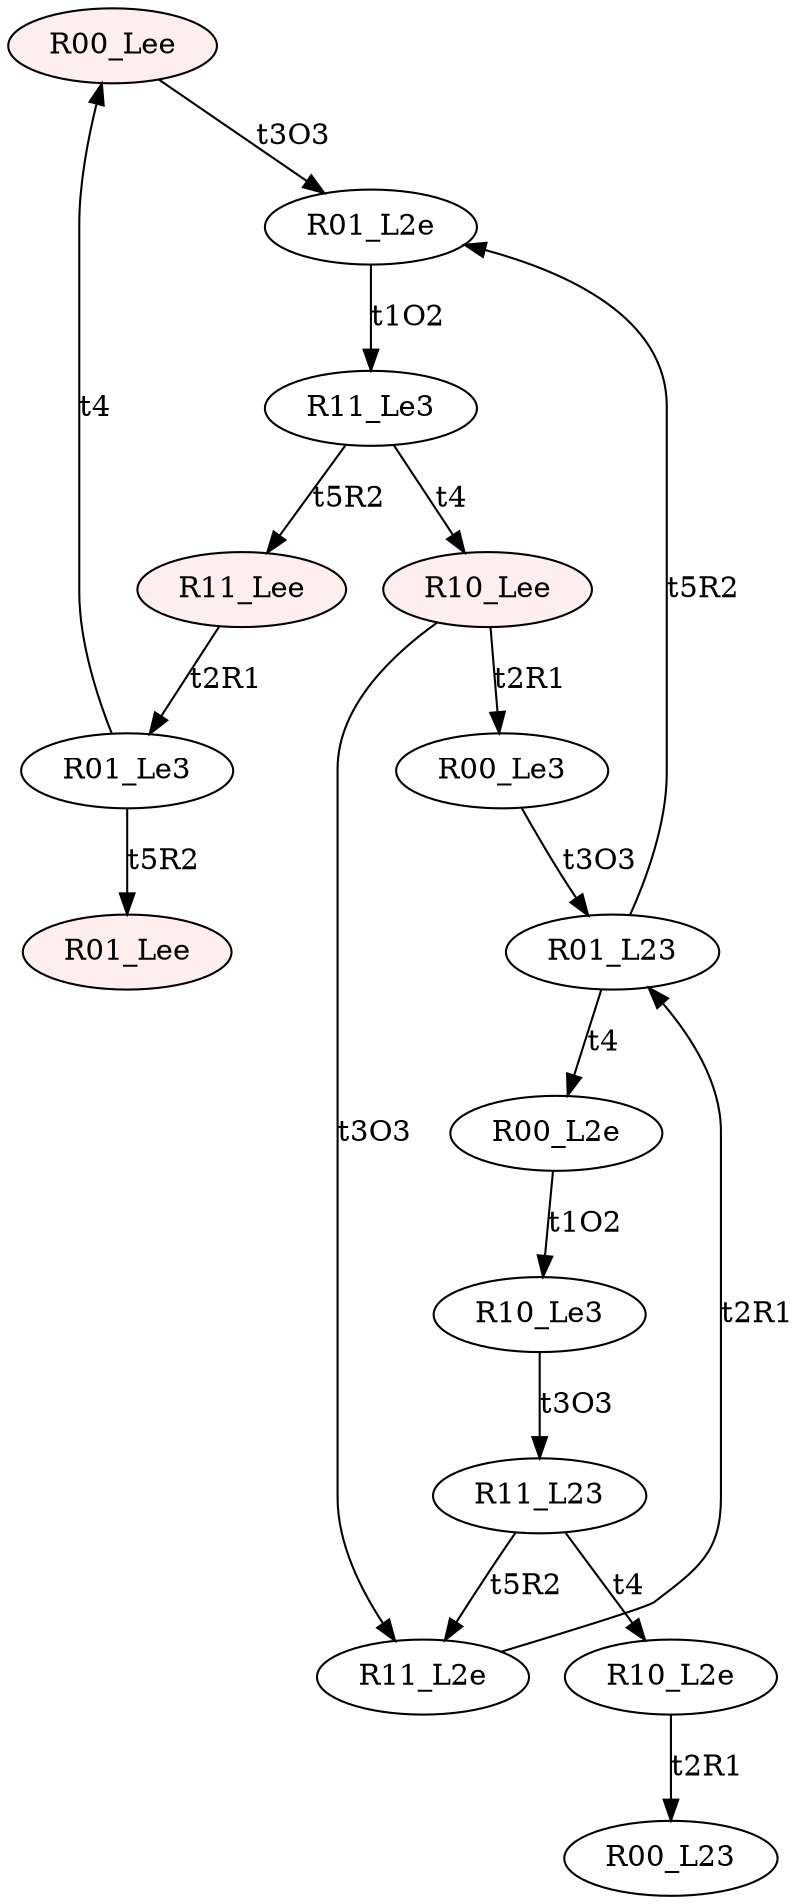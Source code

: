 digraph "SCinput/e" {
node [style=filled fillcolor="#FFEEEE"]; R00_Lee ;
node [fillcolor="#FFFFFF"]; R01_L2e ;
node [fillcolor="#FFFFFF"]; R11_Le3 ;
node [style=filled fillcolor="#FFEEEE"]; R10_Lee ;
node [fillcolor="#FFFFFF"]; R00_Le3 ;
node [fillcolor="#FFFFFF"]; R01_L23 ;
node [fillcolor="#FFFFFF"]; R00_L2e ;
node [fillcolor="#FFFFFF"]; R10_Le3 ;
node [fillcolor="#FFFFFF"]; R11_L23 ;
node [fillcolor="#FFFFFF"]; R10_L2e ;
node [fillcolor="#FFFFFF"]; R00_L23 ;
node [fillcolor="#FFFFFF"]; R11_L2e ;
node [style=filled fillcolor="#FFEEEE"]; R11_Lee ;
node [fillcolor="#FFFFFF"]; R01_Le3 ;
node [style=filled fillcolor="#FFEEEE"]; R01_Lee ;
R00_Lee -> R01_L2e [label=t3O3]
R01_L2e -> R11_Le3 [label=t1O2]
R11_Le3 -> R11_Lee [label=t5R2]
R11_Le3 -> R10_Lee [label=t4]
R10_Lee -> R11_L2e [label=t3O3]
R10_Lee -> R00_Le3 [label=t2R1]
R00_Le3 -> R01_L23 [label=t3O3]
R01_L23 -> R01_L2e [label=t5R2]
R01_L23 -> R00_L2e [label=t4]
R00_L2e -> R10_Le3 [label=t1O2]
R10_Le3 -> R11_L23 [label=t3O3]
R11_L23 -> R11_L2e [label=t5R2]
R11_L23 -> R10_L2e [label=t4]
R10_L2e -> R00_L23 [label=t2R1]
R11_L2e -> R01_L23 [label=t2R1]
R11_Lee -> R01_Le3 [label=t2R1]
R01_Le3 -> R01_Lee [label=t5R2]
R01_Le3 -> R00_Lee [label=t4]
}